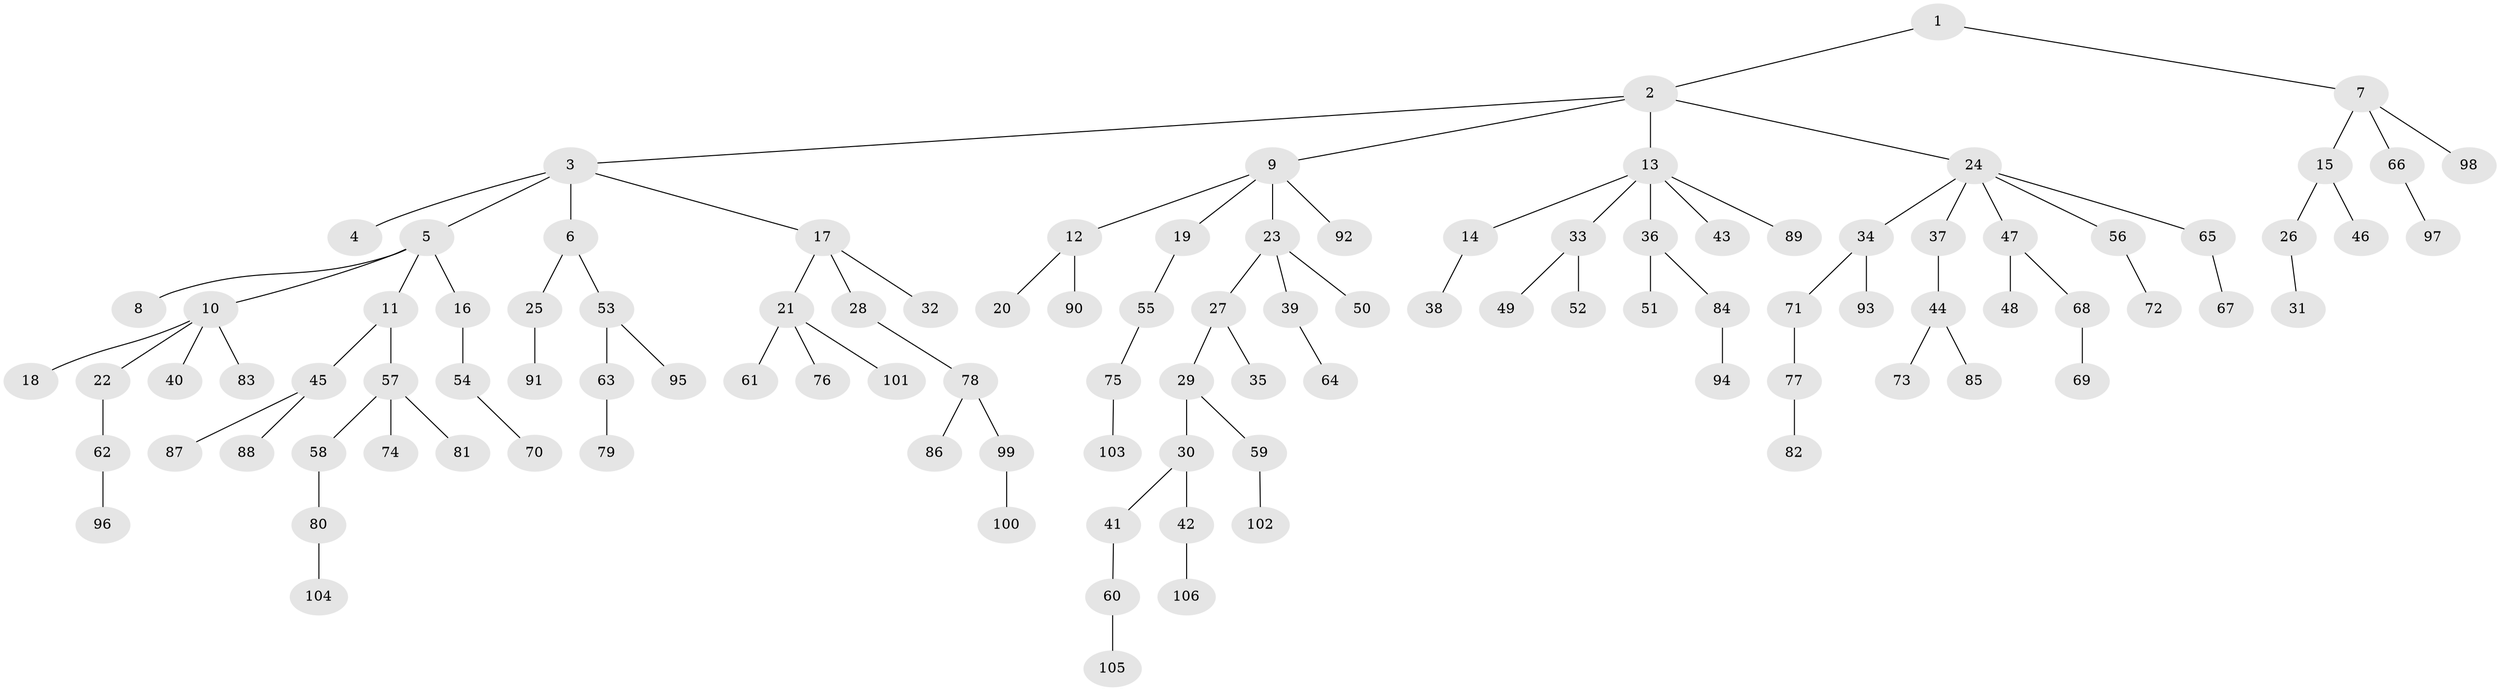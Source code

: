 // coarse degree distribution, {1: 0.6349206349206349, 5: 0.047619047619047616, 2: 0.2222222222222222, 3: 0.047619047619047616, 21: 0.015873015873015872, 7: 0.015873015873015872, 4: 0.015873015873015872}
// Generated by graph-tools (version 1.1) at 2025/56/03/04/25 21:56:12]
// undirected, 106 vertices, 105 edges
graph export_dot {
graph [start="1"]
  node [color=gray90,style=filled];
  1;
  2;
  3;
  4;
  5;
  6;
  7;
  8;
  9;
  10;
  11;
  12;
  13;
  14;
  15;
  16;
  17;
  18;
  19;
  20;
  21;
  22;
  23;
  24;
  25;
  26;
  27;
  28;
  29;
  30;
  31;
  32;
  33;
  34;
  35;
  36;
  37;
  38;
  39;
  40;
  41;
  42;
  43;
  44;
  45;
  46;
  47;
  48;
  49;
  50;
  51;
  52;
  53;
  54;
  55;
  56;
  57;
  58;
  59;
  60;
  61;
  62;
  63;
  64;
  65;
  66;
  67;
  68;
  69;
  70;
  71;
  72;
  73;
  74;
  75;
  76;
  77;
  78;
  79;
  80;
  81;
  82;
  83;
  84;
  85;
  86;
  87;
  88;
  89;
  90;
  91;
  92;
  93;
  94;
  95;
  96;
  97;
  98;
  99;
  100;
  101;
  102;
  103;
  104;
  105;
  106;
  1 -- 2;
  1 -- 7;
  2 -- 3;
  2 -- 9;
  2 -- 13;
  2 -- 24;
  3 -- 4;
  3 -- 5;
  3 -- 6;
  3 -- 17;
  5 -- 8;
  5 -- 10;
  5 -- 11;
  5 -- 16;
  6 -- 25;
  6 -- 53;
  7 -- 15;
  7 -- 66;
  7 -- 98;
  9 -- 12;
  9 -- 19;
  9 -- 23;
  9 -- 92;
  10 -- 18;
  10 -- 22;
  10 -- 40;
  10 -- 83;
  11 -- 45;
  11 -- 57;
  12 -- 20;
  12 -- 90;
  13 -- 14;
  13 -- 33;
  13 -- 36;
  13 -- 43;
  13 -- 89;
  14 -- 38;
  15 -- 26;
  15 -- 46;
  16 -- 54;
  17 -- 21;
  17 -- 28;
  17 -- 32;
  19 -- 55;
  21 -- 61;
  21 -- 76;
  21 -- 101;
  22 -- 62;
  23 -- 27;
  23 -- 39;
  23 -- 50;
  24 -- 34;
  24 -- 37;
  24 -- 47;
  24 -- 56;
  24 -- 65;
  25 -- 91;
  26 -- 31;
  27 -- 29;
  27 -- 35;
  28 -- 78;
  29 -- 30;
  29 -- 59;
  30 -- 41;
  30 -- 42;
  33 -- 49;
  33 -- 52;
  34 -- 71;
  34 -- 93;
  36 -- 51;
  36 -- 84;
  37 -- 44;
  39 -- 64;
  41 -- 60;
  42 -- 106;
  44 -- 73;
  44 -- 85;
  45 -- 87;
  45 -- 88;
  47 -- 48;
  47 -- 68;
  53 -- 63;
  53 -- 95;
  54 -- 70;
  55 -- 75;
  56 -- 72;
  57 -- 58;
  57 -- 74;
  57 -- 81;
  58 -- 80;
  59 -- 102;
  60 -- 105;
  62 -- 96;
  63 -- 79;
  65 -- 67;
  66 -- 97;
  68 -- 69;
  71 -- 77;
  75 -- 103;
  77 -- 82;
  78 -- 86;
  78 -- 99;
  80 -- 104;
  84 -- 94;
  99 -- 100;
}
